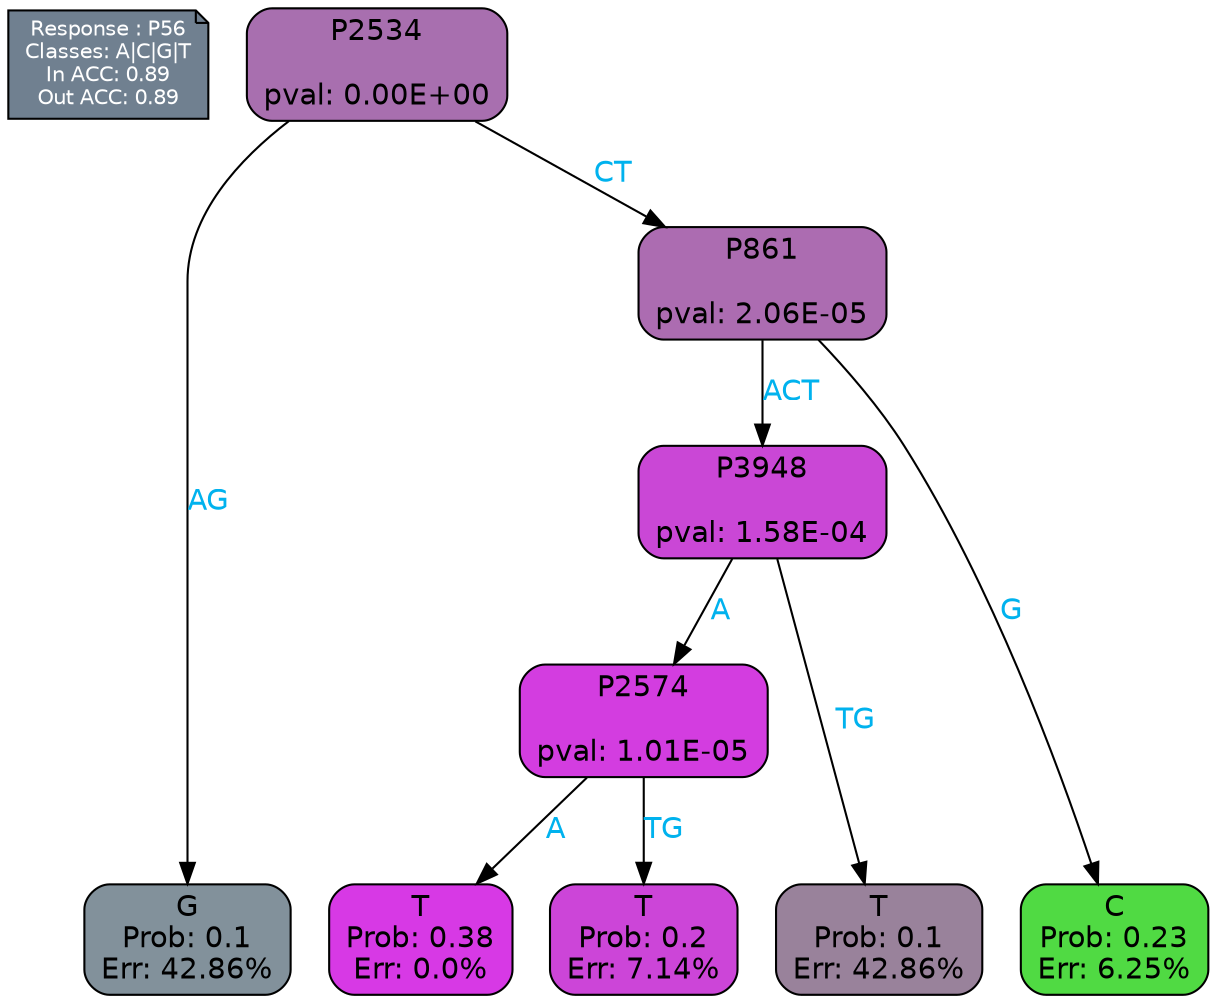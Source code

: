 digraph Tree {
node [shape=box, style="filled, rounded", color="black", fontname=helvetica] ;
graph [ranksep=equally, splines=polylines, bgcolor=transparent, dpi=600] ;
edge [fontname=helvetica] ;
LEGEND [label="Response : P56
Classes: A|C|G|T
In ACC: 0.89
Out ACC: 0.89
",shape=note,align=left,style=filled,fillcolor="slategray",fontcolor="white",fontsize=10];1 [label="P2534

pval: 0.00E+00", fillcolor="#a86faf"] ;
2 [label="G
Prob: 0.1
Err: 42.86%", fillcolor="#82919b"] ;
3 [label="P861

pval: 2.06E-05", fillcolor="#ac6cb1"] ;
4 [label="P3948

pval: 1.58E-04", fillcolor="#ca47d6"] ;
5 [label="P2574

pval: 1.01E-05", fillcolor="#d33de0"] ;
6 [label="T
Prob: 0.38
Err: 0.0%", fillcolor="#d739e5"] ;
7 [label="T
Prob: 0.2
Err: 7.14%", fillcolor="#cc45d8"] ;
8 [label="T
Prob: 0.1
Err: 42.86%", fillcolor="#99829b"] ;
9 [label="C
Prob: 0.23
Err: 6.25%", fillcolor="#50da43"] ;
1 -> 2 [label="AG",fontcolor=deepskyblue2] ;
1 -> 3 [label="CT",fontcolor=deepskyblue2] ;
3 -> 9 [label="G",fontcolor=deepskyblue2] ;
3 -> 4 [label="ACT",fontcolor=deepskyblue2] ;
4 -> 8 [label="TG",fontcolor=deepskyblue2] ;
4 -> 5 [label="A",fontcolor=deepskyblue2] ;
5 -> 6 [label="A",fontcolor=deepskyblue2] ;
5 -> 7 [label="TG",fontcolor=deepskyblue2] ;
{rank = same; 2;6;7;8;9;}{rank = same; LEGEND;1;}}
